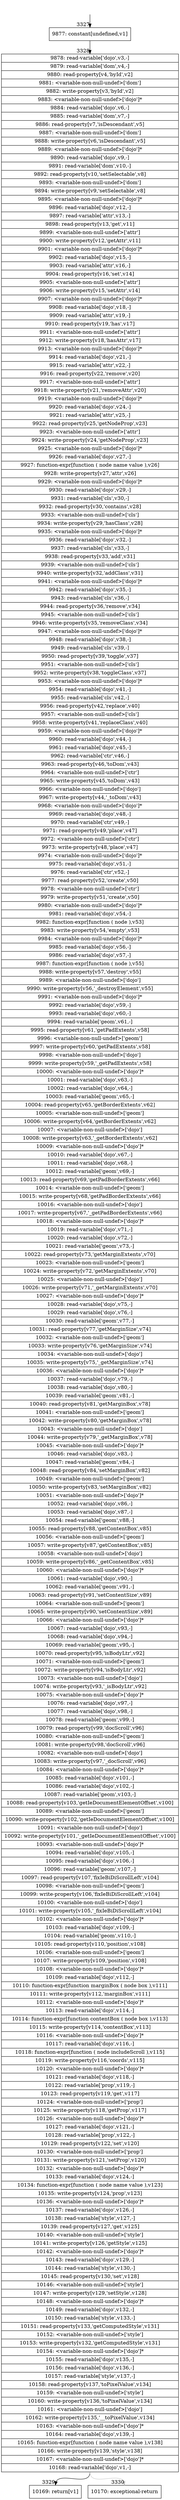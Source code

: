 digraph {
rankdir="TD"
BB_entry207[shape=none,label=""];
BB_entry207 -> BB3327 [tailport=s, headport=n, headlabel="    3327"]
BB3327 [shape=record label="{9877: constant[undefined,v1]}" ] 
BB3327 -> BB3328 [tailport=s, headport=n, headlabel="      3328"]
BB3328 [shape=record label="{9878: read-variable['dojo',v3,-]|9879: read-variable['dom',v4,-]|9880: read-property[v4,'byId',v2]|9881: \<variable-non-null-undef\>['dom']|9882: write-property[v3,'byId',v2]|9883: \<variable-non-null-undef\>['dojo']*|9884: read-variable['dojo',v6,-]|9885: read-variable['dom',v7,-]|9886: read-property[v7,'isDescendant',v5]|9887: \<variable-non-null-undef\>['dom']|9888: write-property[v6,'isDescendant',v5]|9889: \<variable-non-null-undef\>['dojo']*|9890: read-variable['dojo',v9,-]|9891: read-variable['dom',v10,-]|9892: read-property[v10,'setSelectable',v8]|9893: \<variable-non-null-undef\>['dom']|9894: write-property[v9,'setSelectable',v8]|9895: \<variable-non-null-undef\>['dojo']*|9896: read-variable['dojo',v12,-]|9897: read-variable['attr',v13,-]|9898: read-property[v13,'get',v11]|9899: \<variable-non-null-undef\>['attr']|9900: write-property[v12,'getAttr',v11]|9901: \<variable-non-null-undef\>['dojo']*|9902: read-variable['dojo',v15,-]|9903: read-variable['attr',v16,-]|9904: read-property[v16,'set',v14]|9905: \<variable-non-null-undef\>['attr']|9906: write-property[v15,'setAttr',v14]|9907: \<variable-non-null-undef\>['dojo']*|9908: read-variable['dojo',v18,-]|9909: read-variable['attr',v19,-]|9910: read-property[v19,'has',v17]|9911: \<variable-non-null-undef\>['attr']|9912: write-property[v18,'hasAttr',v17]|9913: \<variable-non-null-undef\>['dojo']*|9914: read-variable['dojo',v21,-]|9915: read-variable['attr',v22,-]|9916: read-property[v22,'remove',v20]|9917: \<variable-non-null-undef\>['attr']|9918: write-property[v21,'removeAttr',v20]|9919: \<variable-non-null-undef\>['dojo']*|9920: read-variable['dojo',v24,-]|9921: read-variable['attr',v25,-]|9922: read-property[v25,'getNodeProp',v23]|9923: \<variable-non-null-undef\>['attr']|9924: write-property[v24,'getNodeProp',v23]|9925: \<variable-non-null-undef\>['dojo']*|9926: read-variable['dojo',v27,-]|9927: function-expr[function ( node name value ),v26]|9928: write-property[v27,'attr',v26]|9929: \<variable-non-null-undef\>['dojo']*|9930: read-variable['dojo',v29,-]|9931: read-variable['cls',v30,-]|9932: read-property[v30,'contains',v28]|9933: \<variable-non-null-undef\>['cls']|9934: write-property[v29,'hasClass',v28]|9935: \<variable-non-null-undef\>['dojo']*|9936: read-variable['dojo',v32,-]|9937: read-variable['cls',v33,-]|9938: read-property[v33,'add',v31]|9939: \<variable-non-null-undef\>['cls']|9940: write-property[v32,'addClass',v31]|9941: \<variable-non-null-undef\>['dojo']*|9942: read-variable['dojo',v35,-]|9943: read-variable['cls',v36,-]|9944: read-property[v36,'remove',v34]|9945: \<variable-non-null-undef\>['cls']|9946: write-property[v35,'removeClass',v34]|9947: \<variable-non-null-undef\>['dojo']*|9948: read-variable['dojo',v38,-]|9949: read-variable['cls',v39,-]|9950: read-property[v39,'toggle',v37]|9951: \<variable-non-null-undef\>['cls']|9952: write-property[v38,'toggleClass',v37]|9953: \<variable-non-null-undef\>['dojo']*|9954: read-variable['dojo',v41,-]|9955: read-variable['cls',v42,-]|9956: read-property[v42,'replace',v40]|9957: \<variable-non-null-undef\>['cls']|9958: write-property[v41,'replaceClass',v40]|9959: \<variable-non-null-undef\>['dojo']*|9960: read-variable['dojo',v44,-]|9961: read-variable['dojo',v45,-]|9962: read-variable['ctr',v46,-]|9963: read-property[v46,'toDom',v43]|9964: \<variable-non-null-undef\>['ctr']|9965: write-property[v45,'toDom',v43]|9966: \<variable-non-null-undef\>['dojo']|9967: write-property[v44,'_toDom',v43]|9968: \<variable-non-null-undef\>['dojo']*|9969: read-variable['dojo',v48,-]|9970: read-variable['ctr',v49,-]|9971: read-property[v49,'place',v47]|9972: \<variable-non-null-undef\>['ctr']|9973: write-property[v48,'place',v47]|9974: \<variable-non-null-undef\>['dojo']*|9975: read-variable['dojo',v51,-]|9976: read-variable['ctr',v52,-]|9977: read-property[v52,'create',v50]|9978: \<variable-non-null-undef\>['ctr']|9979: write-property[v51,'create',v50]|9980: \<variable-non-null-undef\>['dojo']*|9981: read-variable['dojo',v54,-]|9982: function-expr[function ( node ),v53]|9983: write-property[v54,'empty',v53]|9984: \<variable-non-null-undef\>['dojo']*|9985: read-variable['dojo',v56,-]|9986: read-variable['dojo',v57,-]|9987: function-expr[function ( node ),v55]|9988: write-property[v57,'destroy',v55]|9989: \<variable-non-null-undef\>['dojo']|9990: write-property[v56,'_destroyElement',v55]|9991: \<variable-non-null-undef\>['dojo']*|9992: read-variable['dojo',v59,-]|9993: read-variable['dojo',v60,-]|9994: read-variable['geom',v61,-]|9995: read-property[v61,'getPadExtents',v58]|9996: \<variable-non-null-undef\>['geom']|9997: write-property[v60,'getPadExtents',v58]|9998: \<variable-non-null-undef\>['dojo']|9999: write-property[v59,'_getPadExtents',v58]|10000: \<variable-non-null-undef\>['dojo']*|10001: read-variable['dojo',v63,-]|10002: read-variable['dojo',v64,-]|10003: read-variable['geom',v65,-]|10004: read-property[v65,'getBorderExtents',v62]|10005: \<variable-non-null-undef\>['geom']|10006: write-property[v64,'getBorderExtents',v62]|10007: \<variable-non-null-undef\>['dojo']|10008: write-property[v63,'_getBorderExtents',v62]|10009: \<variable-non-null-undef\>['dojo']*|10010: read-variable['dojo',v67,-]|10011: read-variable['dojo',v68,-]|10012: read-variable['geom',v69,-]|10013: read-property[v69,'getPadBorderExtents',v66]|10014: \<variable-non-null-undef\>['geom']|10015: write-property[v68,'getPadBorderExtents',v66]|10016: \<variable-non-null-undef\>['dojo']|10017: write-property[v67,'_getPadBorderExtents',v66]|10018: \<variable-non-null-undef\>['dojo']*|10019: read-variable['dojo',v71,-]|10020: read-variable['dojo',v72,-]|10021: read-variable['geom',v73,-]|10022: read-property[v73,'getMarginExtents',v70]|10023: \<variable-non-null-undef\>['geom']|10024: write-property[v72,'getMarginExtents',v70]|10025: \<variable-non-null-undef\>['dojo']|10026: write-property[v71,'_getMarginExtents',v70]|10027: \<variable-non-null-undef\>['dojo']*|10028: read-variable['dojo',v75,-]|10029: read-variable['dojo',v76,-]|10030: read-variable['geom',v77,-]|10031: read-property[v77,'getMarginSize',v74]|10032: \<variable-non-null-undef\>['geom']|10033: write-property[v76,'getMarginSize',v74]|10034: \<variable-non-null-undef\>['dojo']|10035: write-property[v75,'_getMarginSize',v74]|10036: \<variable-non-null-undef\>['dojo']*|10037: read-variable['dojo',v79,-]|10038: read-variable['dojo',v80,-]|10039: read-variable['geom',v81,-]|10040: read-property[v81,'getMarginBox',v78]|10041: \<variable-non-null-undef\>['geom']|10042: write-property[v80,'getMarginBox',v78]|10043: \<variable-non-null-undef\>['dojo']|10044: write-property[v79,'_getMarginBox',v78]|10045: \<variable-non-null-undef\>['dojo']*|10046: read-variable['dojo',v83,-]|10047: read-variable['geom',v84,-]|10048: read-property[v84,'setMarginBox',v82]|10049: \<variable-non-null-undef\>['geom']|10050: write-property[v83,'setMarginBox',v82]|10051: \<variable-non-null-undef\>['dojo']*|10052: read-variable['dojo',v86,-]|10053: read-variable['dojo',v87,-]|10054: read-variable['geom',v88,-]|10055: read-property[v88,'getContentBox',v85]|10056: \<variable-non-null-undef\>['geom']|10057: write-property[v87,'getContentBox',v85]|10058: \<variable-non-null-undef\>['dojo']|10059: write-property[v86,'_getContentBox',v85]|10060: \<variable-non-null-undef\>['dojo']*|10061: read-variable['dojo',v90,-]|10062: read-variable['geom',v91,-]|10063: read-property[v91,'setContentSize',v89]|10064: \<variable-non-null-undef\>['geom']|10065: write-property[v90,'setContentSize',v89]|10066: \<variable-non-null-undef\>['dojo']*|10067: read-variable['dojo',v93,-]|10068: read-variable['dojo',v94,-]|10069: read-variable['geom',v95,-]|10070: read-property[v95,'isBodyLtr',v92]|10071: \<variable-non-null-undef\>['geom']|10072: write-property[v94,'isBodyLtr',v92]|10073: \<variable-non-null-undef\>['dojo']|10074: write-property[v93,'_isBodyLtr',v92]|10075: \<variable-non-null-undef\>['dojo']*|10076: read-variable['dojo',v97,-]|10077: read-variable['dojo',v98,-]|10078: read-variable['geom',v99,-]|10079: read-property[v99,'docScroll',v96]|10080: \<variable-non-null-undef\>['geom']|10081: write-property[v98,'docScroll',v96]|10082: \<variable-non-null-undef\>['dojo']|10083: write-property[v97,'_docScroll',v96]|10084: \<variable-non-null-undef\>['dojo']*|10085: read-variable['dojo',v101,-]|10086: read-variable['dojo',v102,-]|10087: read-variable['geom',v103,-]|10088: read-property[v103,'getIeDocumentElementOffset',v100]|10089: \<variable-non-null-undef\>['geom']|10090: write-property[v102,'getIeDocumentElementOffset',v100]|10091: \<variable-non-null-undef\>['dojo']|10092: write-property[v101,'_getIeDocumentElementOffset',v100]|10093: \<variable-non-null-undef\>['dojo']*|10094: read-variable['dojo',v105,-]|10095: read-variable['dojo',v106,-]|10096: read-variable['geom',v107,-]|10097: read-property[v107,'fixIeBiDiScrollLeft',v104]|10098: \<variable-non-null-undef\>['geom']|10099: write-property[v106,'fixIeBiDiScrollLeft',v104]|10100: \<variable-non-null-undef\>['dojo']|10101: write-property[v105,'_fixIeBiDiScrollLeft',v104]|10102: \<variable-non-null-undef\>['dojo']*|10103: read-variable['dojo',v109,-]|10104: read-variable['geom',v110,-]|10105: read-property[v110,'position',v108]|10106: \<variable-non-null-undef\>['geom']|10107: write-property[v109,'position',v108]|10108: \<variable-non-null-undef\>['dojo']*|10109: read-variable['dojo',v112,-]|10110: function-expr[function marginBox ( node box ),v111]|10111: write-property[v112,'marginBox',v111]|10112: \<variable-non-null-undef\>['dojo']*|10113: read-variable['dojo',v114,-]|10114: function-expr[function contentBox ( node box ),v113]|10115: write-property[v114,'contentBox',v113]|10116: \<variable-non-null-undef\>['dojo']*|10117: read-variable['dojo',v116,-]|10118: function-expr[function ( node includeScroll ),v115]|10119: write-property[v116,'coords',v115]|10120: \<variable-non-null-undef\>['dojo']*|10121: read-variable['dojo',v118,-]|10122: read-variable['prop',v119,-]|10123: read-property[v119,'get',v117]|10124: \<variable-non-null-undef\>['prop']|10125: write-property[v118,'getProp',v117]|10126: \<variable-non-null-undef\>['dojo']*|10127: read-variable['dojo',v121,-]|10128: read-variable['prop',v122,-]|10129: read-property[v122,'set',v120]|10130: \<variable-non-null-undef\>['prop']|10131: write-property[v121,'setProp',v120]|10132: \<variable-non-null-undef\>['dojo']*|10133: read-variable['dojo',v124,-]|10134: function-expr[function ( node name value ),v123]|10135: write-property[v124,'prop',v123]|10136: \<variable-non-null-undef\>['dojo']*|10137: read-variable['dojo',v126,-]|10138: read-variable['style',v127,-]|10139: read-property[v127,'get',v125]|10140: \<variable-non-null-undef\>['style']|10141: write-property[v126,'getStyle',v125]|10142: \<variable-non-null-undef\>['dojo']*|10143: read-variable['dojo',v129,-]|10144: read-variable['style',v130,-]|10145: read-property[v130,'set',v128]|10146: \<variable-non-null-undef\>['style']|10147: write-property[v129,'setStyle',v128]|10148: \<variable-non-null-undef\>['dojo']*|10149: read-variable['dojo',v132,-]|10150: read-variable['style',v133,-]|10151: read-property[v133,'getComputedStyle',v131]|10152: \<variable-non-null-undef\>['style']|10153: write-property[v132,'getComputedStyle',v131]|10154: \<variable-non-null-undef\>['dojo']*|10155: read-variable['dojo',v135,-]|10156: read-variable['dojo',v136,-]|10157: read-variable['style',v137,-]|10158: read-property[v137,'toPixelValue',v134]|10159: \<variable-non-null-undef\>['style']|10160: write-property[v136,'toPixelValue',v134]|10161: \<variable-non-null-undef\>['dojo']|10162: write-property[v135,'__toPixelValue',v134]|10163: \<variable-non-null-undef\>['dojo']*|10164: read-variable['dojo',v139,-]|10165: function-expr[function ( node name value ),v138]|10166: write-property[v139,'style',v138]|10167: \<variable-non-null-undef\>['dojo']*|10168: read-variable['dojo',v1,-]}" ] 
BB3328 -> BB3329 [tailport=s, headport=n, headlabel="      3329"]
BB3328 -> BB3330 [tailport=s, headport=n, color=gray, headlabel="      3330"]
BB3329 [shape=record label="{10169: return[v1]}" ] 
BB3330 [shape=record label="{10170: exceptional-return}" ] 
//#$~ 3998
}
